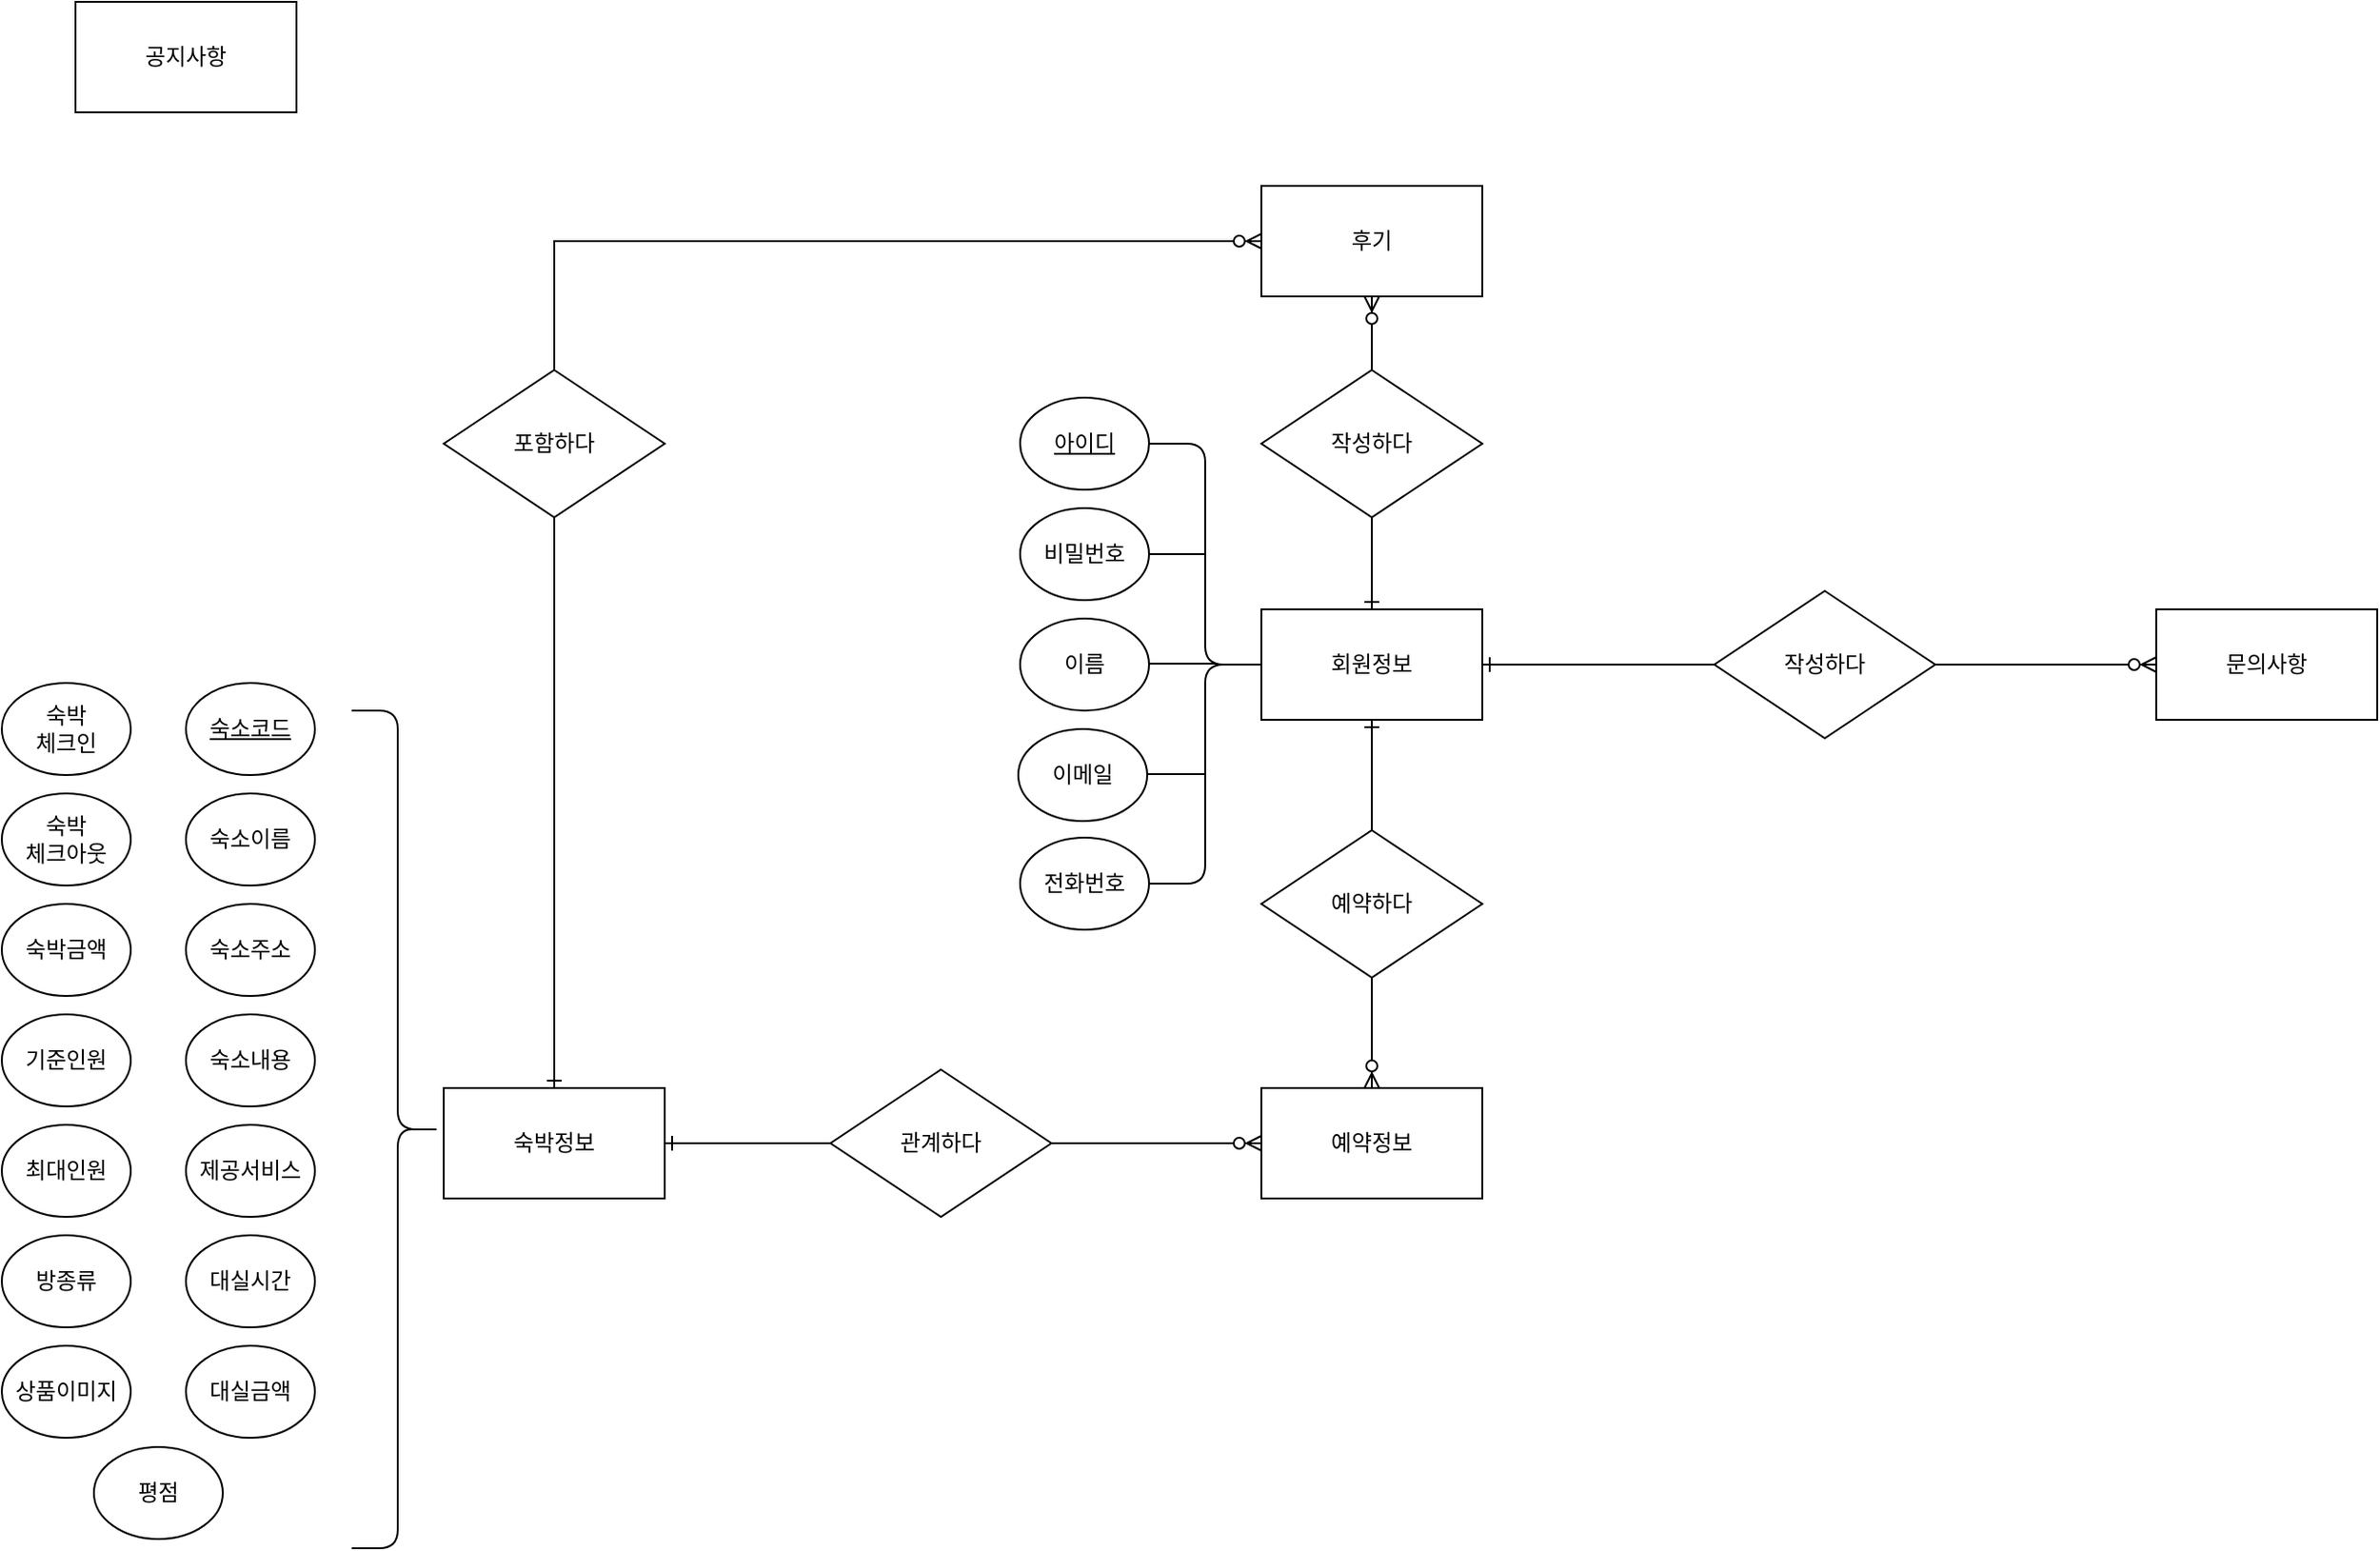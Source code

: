 <mxfile version="14.6.0" type="github">
  <diagram id="0EiFzzbxyHH2jEoU4lUf" name="Page-1">
    <mxGraphModel dx="876" dy="1848" grid="1" gridSize="10" guides="1" tooltips="1" connect="1" arrows="1" fold="1" page="1" pageScale="1" pageWidth="827" pageHeight="1169" math="0" shadow="0">
      <root>
        <mxCell id="0" />
        <mxCell id="1" parent="0" />
        <mxCell id="XE4UK99OcYWblGDHAo1M-10" style="edgeStyle=orthogonalEdgeStyle;rounded=0;orthogonalLoop=1;jettySize=auto;html=1;exitX=0.5;exitY=0;exitDx=0;exitDy=0;endArrow=ERzeroToMany;endFill=1;startArrow=ERone;startFill=0;" parent="1" source="XE4UK99OcYWblGDHAo1M-1" target="XE4UK99OcYWblGDHAo1M-5" edge="1">
          <mxGeometry relative="1" as="geometry" />
        </mxCell>
        <mxCell id="XE4UK99OcYWblGDHAo1M-14" style="edgeStyle=orthogonalEdgeStyle;rounded=0;orthogonalLoop=1;jettySize=auto;html=1;exitX=1;exitY=0.5;exitDx=0;exitDy=0;endArrow=ERzeroToMany;endFill=1;startArrow=ERone;startFill=0;entryX=0;entryY=0.5;entryDx=0;entryDy=0;" parent="1" source="XE4UK99OcYWblGDHAo1M-1" target="XE4UK99OcYWblGDHAo1M-2" edge="1">
          <mxGeometry relative="1" as="geometry">
            <mxPoint x="1104" y="160" as="targetPoint" />
          </mxGeometry>
        </mxCell>
        <mxCell id="XE4UK99OcYWblGDHAo1M-15" style="edgeStyle=orthogonalEdgeStyle;rounded=0;orthogonalLoop=1;jettySize=auto;html=1;exitX=0.5;exitY=1;exitDx=0;exitDy=0;startArrow=none;startFill=0;endArrow=ERzeroToMany;endFill=1;" parent="1" source="XE4UK99OcYWblGDHAo1M-22" target="XE4UK99OcYWblGDHAo1M-3" edge="1">
          <mxGeometry relative="1" as="geometry" />
        </mxCell>
        <mxCell id="XE4UK99OcYWblGDHAo1M-1" value="&lt;font style=&quot;vertical-align: inherit&quot;&gt;&lt;font style=&quot;vertical-align: inherit&quot;&gt;회원정보&lt;/font&gt;&lt;/font&gt;" style="rounded=0;whiteSpace=wrap;html=1;" parent="1" vertex="1">
          <mxGeometry x="764" y="130" width="120" height="60" as="geometry" />
        </mxCell>
        <mxCell id="XE4UK99OcYWblGDHAo1M-2" value="문의사항" style="rounded=0;whiteSpace=wrap;html=1;" parent="1" vertex="1">
          <mxGeometry x="1250" y="130" width="120" height="60" as="geometry" />
        </mxCell>
        <mxCell id="XE4UK99OcYWblGDHAo1M-17" style="edgeStyle=orthogonalEdgeStyle;rounded=0;orthogonalLoop=1;jettySize=auto;html=1;exitX=0;exitY=0.5;exitDx=0;exitDy=0;entryX=1;entryY=0.5;entryDx=0;entryDy=0;startArrow=ERzeroToMany;startFill=1;endArrow=ERone;endFill=0;" parent="1" source="XE4UK99OcYWblGDHAo1M-3" target="XE4UK99OcYWblGDHAo1M-4" edge="1">
          <mxGeometry relative="1" as="geometry" />
        </mxCell>
        <mxCell id="XE4UK99OcYWblGDHAo1M-3" value="예약정보" style="rounded=0;whiteSpace=wrap;html=1;" parent="1" vertex="1">
          <mxGeometry x="764" y="390" width="120" height="60" as="geometry" />
        </mxCell>
        <mxCell id="XE4UK99OcYWblGDHAo1M-18" style="edgeStyle=orthogonalEdgeStyle;rounded=0;orthogonalLoop=1;jettySize=auto;html=1;exitX=0.5;exitY=0;exitDx=0;exitDy=0;entryX=0;entryY=0.5;entryDx=0;entryDy=0;startArrow=ERone;startFill=0;endArrow=ERzeroToMany;endFill=1;" parent="1" source="XE4UK99OcYWblGDHAo1M-4" target="XE4UK99OcYWblGDHAo1M-5" edge="1">
          <mxGeometry relative="1" as="geometry" />
        </mxCell>
        <mxCell id="XE4UK99OcYWblGDHAo1M-4" value="숙박정보" style="rounded=0;whiteSpace=wrap;html=1;" parent="1" vertex="1">
          <mxGeometry x="320" y="390" width="120" height="60" as="geometry" />
        </mxCell>
        <mxCell id="XE4UK99OcYWblGDHAo1M-5" value="후기" style="rounded=0;whiteSpace=wrap;html=1;" parent="1" vertex="1">
          <mxGeometry x="764" y="-100" width="120" height="60" as="geometry" />
        </mxCell>
        <mxCell id="XE4UK99OcYWblGDHAo1M-7" value="공지사항" style="rounded=0;whiteSpace=wrap;html=1;" parent="1" vertex="1">
          <mxGeometry x="120" y="-200" width="120" height="60" as="geometry" />
        </mxCell>
        <mxCell id="XE4UK99OcYWblGDHAo1M-20" value="작성하다" style="rhombus;whiteSpace=wrap;html=1;" parent="1" vertex="1">
          <mxGeometry x="764" width="120" height="80" as="geometry" />
        </mxCell>
        <mxCell id="XE4UK99OcYWblGDHAo1M-21" value="작성하다" style="rhombus;whiteSpace=wrap;html=1;" parent="1" vertex="1">
          <mxGeometry x="1010" y="120" width="120" height="80" as="geometry" />
        </mxCell>
        <mxCell id="XE4UK99OcYWblGDHAo1M-22" value="예약하다" style="rhombus;whiteSpace=wrap;html=1;" parent="1" vertex="1">
          <mxGeometry x="764" y="250" width="120" height="80" as="geometry" />
        </mxCell>
        <mxCell id="XE4UK99OcYWblGDHAo1M-23" value="" style="edgeStyle=orthogonalEdgeStyle;rounded=0;orthogonalLoop=1;jettySize=auto;html=1;exitX=0.5;exitY=1;exitDx=0;exitDy=0;startArrow=ERone;startFill=0;endArrow=none;endFill=1;" parent="1" source="XE4UK99OcYWblGDHAo1M-1" target="XE4UK99OcYWblGDHAo1M-22" edge="1">
          <mxGeometry relative="1" as="geometry">
            <mxPoint x="824" y="190" as="sourcePoint" />
            <mxPoint x="824" y="390" as="targetPoint" />
          </mxGeometry>
        </mxCell>
        <mxCell id="XE4UK99OcYWblGDHAo1M-24" value="관계하다" style="rhombus;whiteSpace=wrap;html=1;" parent="1" vertex="1">
          <mxGeometry x="530" y="380" width="120" height="80" as="geometry" />
        </mxCell>
        <mxCell id="XE4UK99OcYWblGDHAo1M-25" value="포함하다" style="rhombus;whiteSpace=wrap;html=1;" parent="1" vertex="1">
          <mxGeometry x="320" width="120" height="80" as="geometry" />
        </mxCell>
        <mxCell id="j0V0Bp7mJgEFoksXROvJ-6" style="edgeStyle=orthogonalEdgeStyle;rounded=0;orthogonalLoop=1;jettySize=auto;html=1;endArrow=none;endFill=0;" edge="1" parent="1">
          <mxGeometry relative="1" as="geometry">
            <mxPoint x="733" y="100" as="targetPoint" />
            <mxPoint x="701" y="100" as="sourcePoint" />
          </mxGeometry>
        </mxCell>
        <mxCell id="XE4UK99OcYWblGDHAo1M-27" value="비밀번호" style="ellipse;whiteSpace=wrap;html=1;" parent="1" vertex="1">
          <mxGeometry x="633" y="75" width="70" height="50" as="geometry" />
        </mxCell>
        <mxCell id="XE4UK99OcYWblGDHAo1M-28" value="이름" style="ellipse;whiteSpace=wrap;html=1;" parent="1" vertex="1">
          <mxGeometry x="633" y="135" width="70" height="50" as="geometry" />
        </mxCell>
        <mxCell id="XE4UK99OcYWblGDHAo1M-29" value="이메일" style="ellipse;whiteSpace=wrap;html=1;" parent="1" vertex="1">
          <mxGeometry x="632" y="195" width="70" height="50" as="geometry" />
        </mxCell>
        <mxCell id="j0V0Bp7mJgEFoksXROvJ-3" style="edgeStyle=orthogonalEdgeStyle;rounded=1;orthogonalLoop=1;jettySize=auto;html=1;exitX=1;exitY=0.5;exitDx=0;exitDy=0;entryX=0;entryY=0.5;entryDx=0;entryDy=0;endArrow=none;endFill=0;" edge="1" parent="1" source="XE4UK99OcYWblGDHAo1M-30" target="XE4UK99OcYWblGDHAo1M-1">
          <mxGeometry relative="1" as="geometry" />
        </mxCell>
        <mxCell id="XE4UK99OcYWblGDHAo1M-30" value="전화번호" style="ellipse;whiteSpace=wrap;html=1;" parent="1" vertex="1">
          <mxGeometry x="633" y="254" width="70" height="50" as="geometry" />
        </mxCell>
        <mxCell id="j0V0Bp7mJgEFoksXROvJ-1" style="edgeStyle=orthogonalEdgeStyle;rounded=1;orthogonalLoop=1;jettySize=auto;html=1;exitX=1;exitY=0.5;exitDx=0;exitDy=0;entryX=0;entryY=0.5;entryDx=0;entryDy=0;endArrow=none;endFill=0;" edge="1" parent="1" source="XE4UK99OcYWblGDHAo1M-31" target="XE4UK99OcYWblGDHAo1M-1">
          <mxGeometry relative="1" as="geometry" />
        </mxCell>
        <mxCell id="XE4UK99OcYWblGDHAo1M-31" value="아이디" style="ellipse;whiteSpace=wrap;html=1;verticalAlign=middle;fontStyle=4" parent="1" vertex="1">
          <mxGeometry x="633" y="15" width="70" height="50" as="geometry" />
        </mxCell>
        <mxCell id="j0V0Bp7mJgEFoksXROvJ-7" style="edgeStyle=orthogonalEdgeStyle;rounded=0;orthogonalLoop=1;jettySize=auto;html=1;endArrow=none;endFill=0;" edge="1" parent="1">
          <mxGeometry relative="1" as="geometry">
            <mxPoint x="740" y="160" as="targetPoint" />
            <mxPoint x="703" y="159.5" as="sourcePoint" />
          </mxGeometry>
        </mxCell>
        <mxCell id="j0V0Bp7mJgEFoksXROvJ-8" style="edgeStyle=orthogonalEdgeStyle;rounded=0;orthogonalLoop=1;jettySize=auto;html=1;endArrow=none;endFill=0;" edge="1" parent="1">
          <mxGeometry relative="1" as="geometry">
            <mxPoint x="734" y="219.5" as="targetPoint" />
            <mxPoint x="702" y="219.5" as="sourcePoint" />
          </mxGeometry>
        </mxCell>
        <mxCell id="j0V0Bp7mJgEFoksXROvJ-10" value="숙박&lt;br&gt;체크아웃" style="ellipse;whiteSpace=wrap;html=1;" vertex="1" parent="1">
          <mxGeometry x="80" y="230" width="70" height="50" as="geometry" />
        </mxCell>
        <mxCell id="j0V0Bp7mJgEFoksXROvJ-11" value="숙박&lt;br&gt;체크인" style="ellipse;whiteSpace=wrap;html=1;" vertex="1" parent="1">
          <mxGeometry x="80" y="170" width="70" height="50" as="geometry" />
        </mxCell>
        <mxCell id="j0V0Bp7mJgEFoksXROvJ-12" value="대실금액" style="ellipse;whiteSpace=wrap;html=1;" vertex="1" parent="1">
          <mxGeometry x="180" y="530" width="70" height="50" as="geometry" />
        </mxCell>
        <mxCell id="j0V0Bp7mJgEFoksXROvJ-13" value="대실시간" style="ellipse;whiteSpace=wrap;html=1;" vertex="1" parent="1">
          <mxGeometry x="180" y="470" width="70" height="50" as="geometry" />
        </mxCell>
        <mxCell id="j0V0Bp7mJgEFoksXROvJ-14" value="제공서비스" style="ellipse;whiteSpace=wrap;html=1;" vertex="1" parent="1">
          <mxGeometry x="180" y="410" width="70" height="50" as="geometry" />
        </mxCell>
        <mxCell id="j0V0Bp7mJgEFoksXROvJ-15" value="숙소내용" style="ellipse;whiteSpace=wrap;html=1;" vertex="1" parent="1">
          <mxGeometry x="180" y="350" width="70" height="50" as="geometry" />
        </mxCell>
        <mxCell id="j0V0Bp7mJgEFoksXROvJ-16" value="숙소주소" style="ellipse;whiteSpace=wrap;html=1;" vertex="1" parent="1">
          <mxGeometry x="180" y="290" width="70" height="50" as="geometry" />
        </mxCell>
        <mxCell id="j0V0Bp7mJgEFoksXROvJ-17" value="숙소이름" style="ellipse;whiteSpace=wrap;html=1;" vertex="1" parent="1">
          <mxGeometry x="180" y="230" width="70" height="50" as="geometry" />
        </mxCell>
        <mxCell id="j0V0Bp7mJgEFoksXROvJ-18" value="숙소코드" style="ellipse;whiteSpace=wrap;html=1;fontStyle=4" vertex="1" parent="1">
          <mxGeometry x="180" y="170" width="70" height="50" as="geometry" />
        </mxCell>
        <mxCell id="j0V0Bp7mJgEFoksXROvJ-19" value="숙박금액" style="ellipse;whiteSpace=wrap;html=1;" vertex="1" parent="1">
          <mxGeometry x="80" y="290" width="70" height="50" as="geometry" />
        </mxCell>
        <mxCell id="j0V0Bp7mJgEFoksXROvJ-20" value="최대인원" style="ellipse;whiteSpace=wrap;html=1;" vertex="1" parent="1">
          <mxGeometry x="80" y="410" width="70" height="50" as="geometry" />
        </mxCell>
        <mxCell id="j0V0Bp7mJgEFoksXROvJ-21" value="기준인원" style="ellipse;whiteSpace=wrap;html=1;" vertex="1" parent="1">
          <mxGeometry x="80" y="350" width="70" height="50" as="geometry" />
        </mxCell>
        <mxCell id="j0V0Bp7mJgEFoksXROvJ-23" value="방종류" style="ellipse;whiteSpace=wrap;html=1;" vertex="1" parent="1">
          <mxGeometry x="80" y="470" width="70" height="50" as="geometry" />
        </mxCell>
        <mxCell id="j0V0Bp7mJgEFoksXROvJ-24" value="상품이미지" style="ellipse;whiteSpace=wrap;html=1;" vertex="1" parent="1">
          <mxGeometry x="80" y="530" width="70" height="50" as="geometry" />
        </mxCell>
        <mxCell id="j0V0Bp7mJgEFoksXROvJ-25" style="edgeStyle=orthogonalEdgeStyle;rounded=0;orthogonalLoop=1;jettySize=auto;html=1;exitX=0.5;exitY=1;exitDx=0;exitDy=0;endArrow=none;endFill=0;" edge="1" parent="1" source="j0V0Bp7mJgEFoksXROvJ-23" target="j0V0Bp7mJgEFoksXROvJ-23">
          <mxGeometry relative="1" as="geometry" />
        </mxCell>
        <mxCell id="j0V0Bp7mJgEFoksXROvJ-26" value="평점" style="ellipse;whiteSpace=wrap;html=1;" vertex="1" parent="1">
          <mxGeometry x="130" y="585" width="70" height="50" as="geometry" />
        </mxCell>
        <mxCell id="j0V0Bp7mJgEFoksXROvJ-27" value="" style="shape=curlyBracket;whiteSpace=wrap;html=1;rounded=1;flipH=1;" vertex="1" parent="1">
          <mxGeometry x="270" y="185" width="50" height="455" as="geometry" />
        </mxCell>
      </root>
    </mxGraphModel>
  </diagram>
</mxfile>
